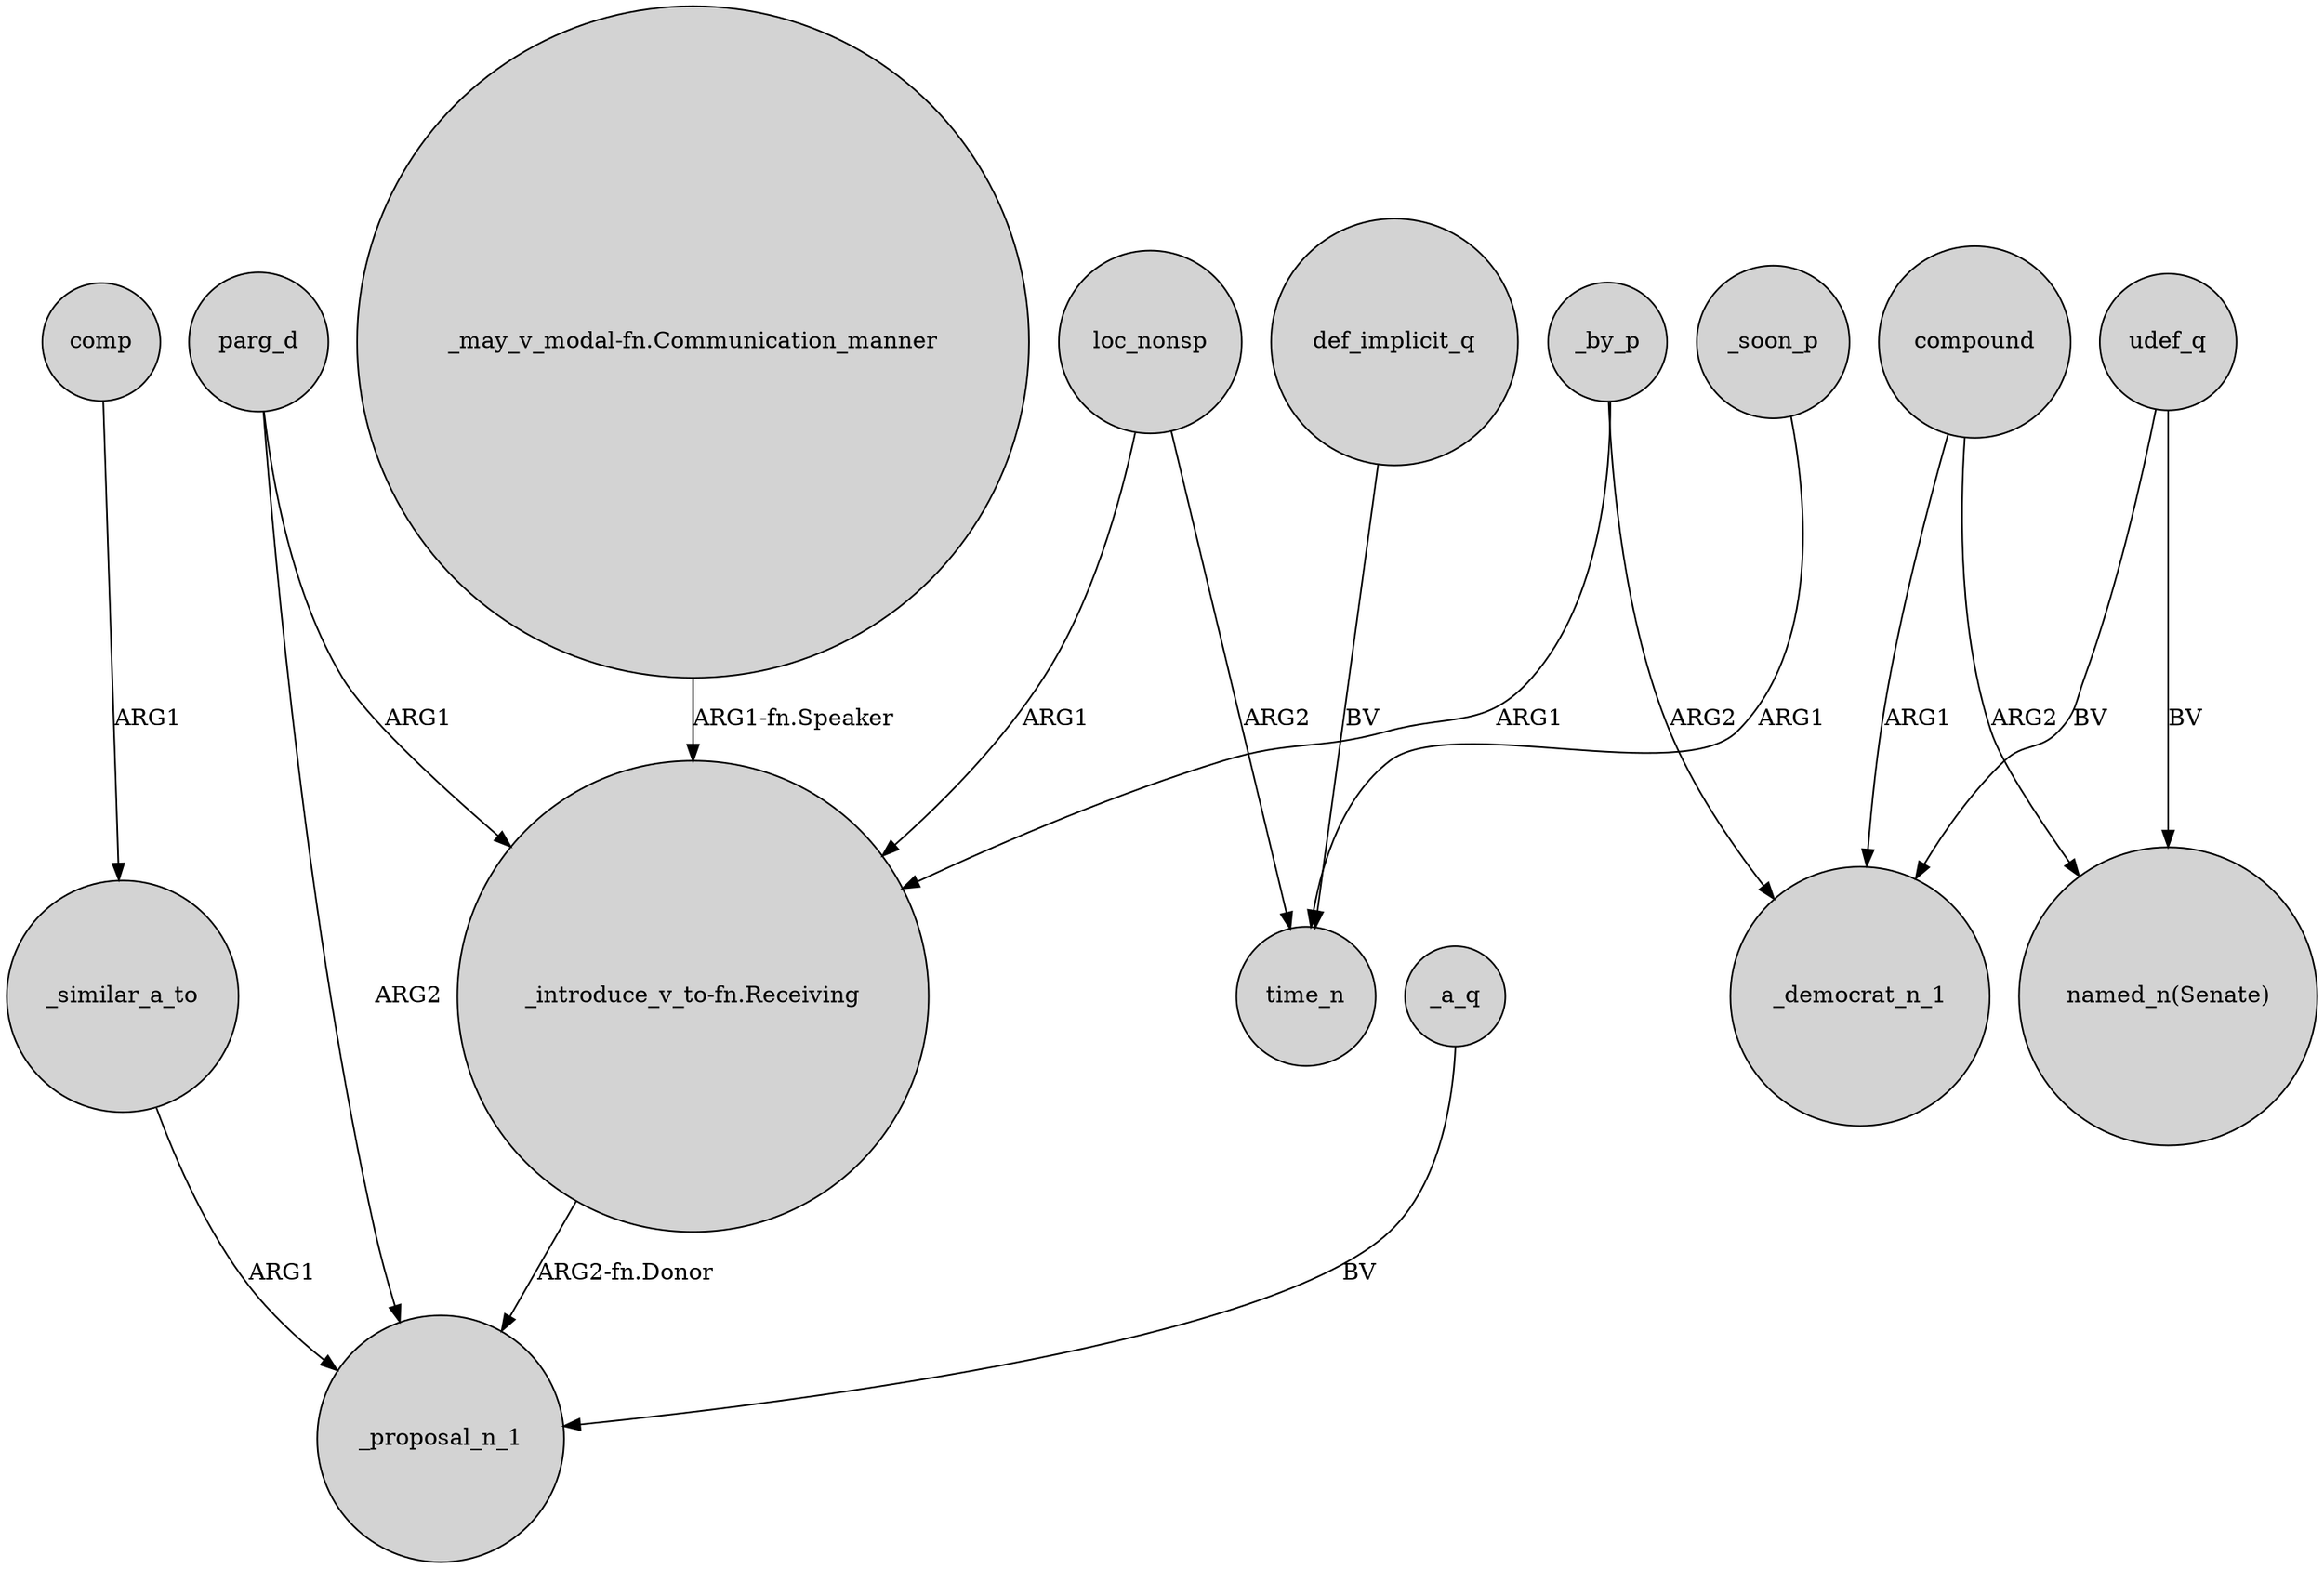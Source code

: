 digraph {
	node [shape=circle style=filled]
	_by_p -> "_introduce_v_to-fn.Receiving" [label=ARG1]
	_by_p -> _democrat_n_1 [label=ARG2]
	_similar_a_to -> _proposal_n_1 [label=ARG1]
	udef_q -> _democrat_n_1 [label=BV]
	loc_nonsp -> time_n [label=ARG2]
	"_introduce_v_to-fn.Receiving" -> _proposal_n_1 [label="ARG2-fn.Donor"]
	udef_q -> "named_n(Senate)" [label=BV]
	compound -> "named_n(Senate)" [label=ARG2]
	_soon_p -> time_n [label=ARG1]
	"_may_v_modal-fn.Communication_manner" -> "_introduce_v_to-fn.Receiving" [label="ARG1-fn.Speaker"]
	loc_nonsp -> "_introduce_v_to-fn.Receiving" [label=ARG1]
	parg_d -> _proposal_n_1 [label=ARG2]
	compound -> _democrat_n_1 [label=ARG1]
	comp -> _similar_a_to [label=ARG1]
	def_implicit_q -> time_n [label=BV]
	parg_d -> "_introduce_v_to-fn.Receiving" [label=ARG1]
	_a_q -> _proposal_n_1 [label=BV]
}
